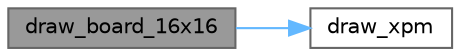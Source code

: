 digraph "draw_board_16x16"
{
 // LATEX_PDF_SIZE
  bgcolor="transparent";
  edge [fontname=Helvetica,fontsize=10,labelfontname=Helvetica,labelfontsize=10];
  node [fontname=Helvetica,fontsize=10,shape=box,height=0.2,width=0.4];
  rankdir="LR";
  Node1 [label="draw_board_16x16",height=0.2,width=0.4,color="gray40", fillcolor="grey60", style="filled", fontcolor="black",tooltip="This function draws the 16x16 game board on the screen."];
  Node1 -> Node2 [color="steelblue1",style="solid"];
  Node2 [label="draw_xpm",height=0.2,width=0.4,color="grey40", fillcolor="white", style="filled",URL="$video_8c.html#af110146e2c41a581c0d543ed7eb61f37",tooltip="This function prints a xmp image to the display."];
}
